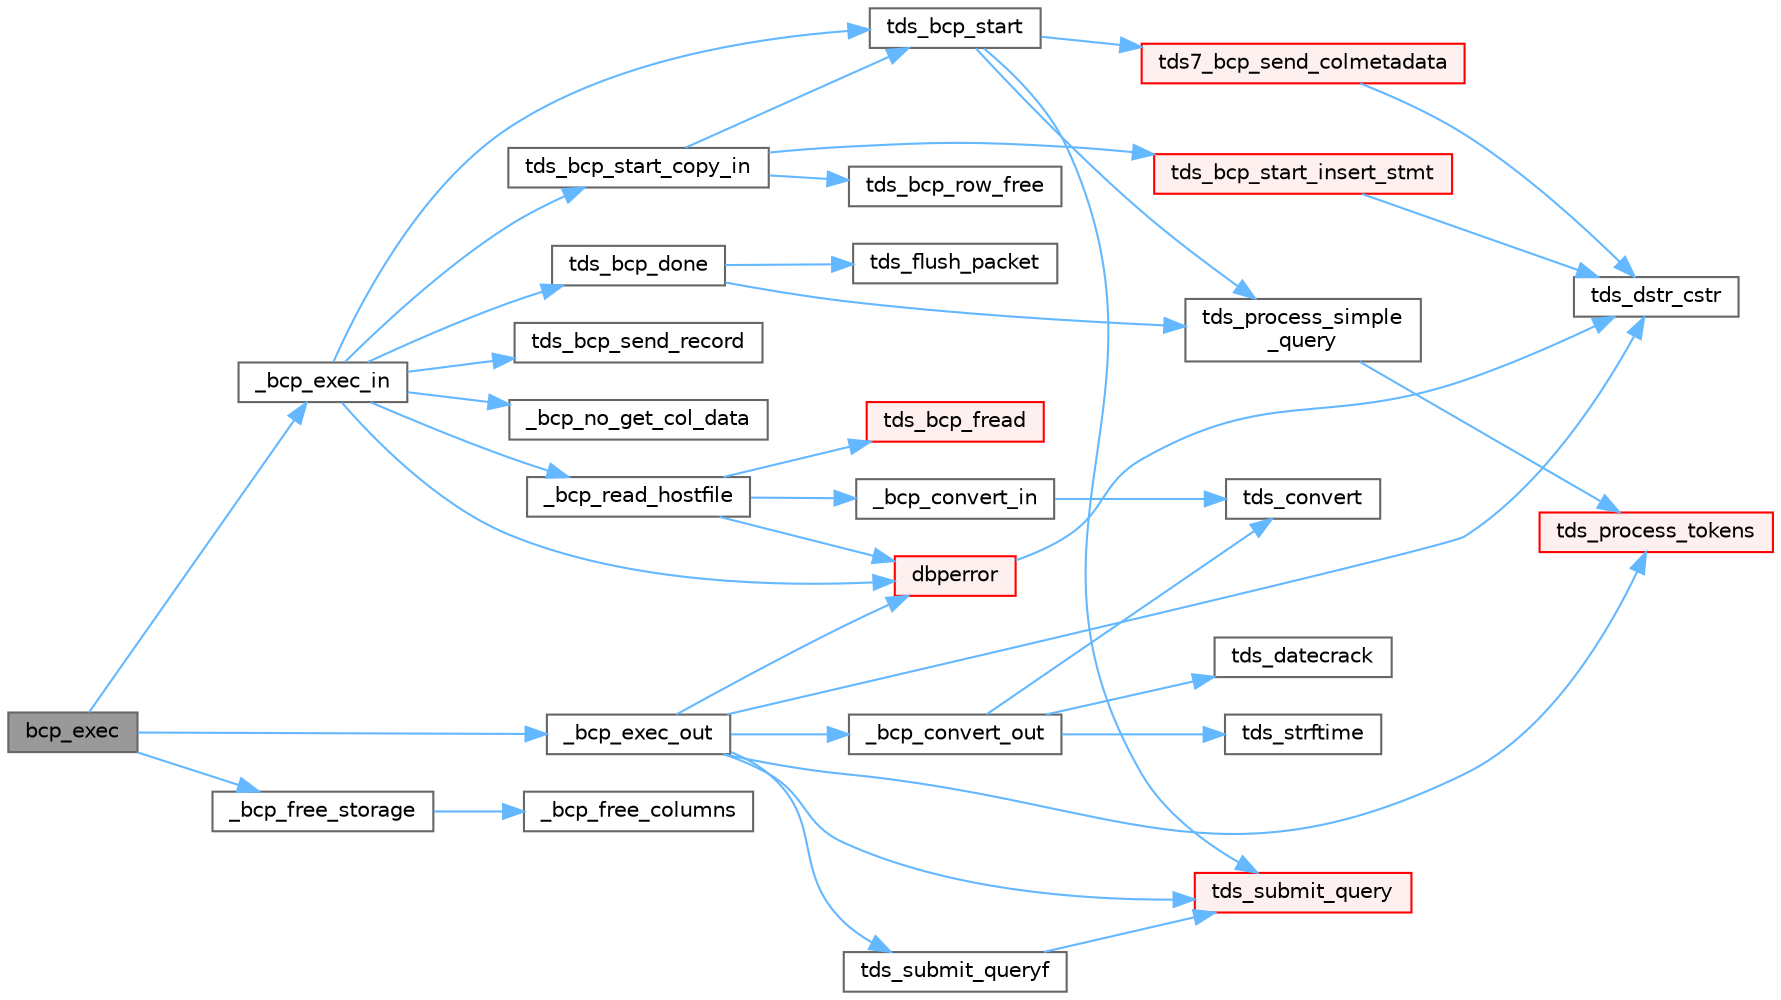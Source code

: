 digraph "bcp_exec"
{
 // LATEX_PDF_SIZE
  bgcolor="transparent";
  edge [fontname=Helvetica,fontsize=10,labelfontname=Helvetica,labelfontsize=10];
  node [fontname=Helvetica,fontsize=10,shape=box,height=0.2,width=0.4];
  rankdir="LR";
  Node1 [id="Node000001",label="bcp_exec",height=0.2,width=0.4,color="gray40", fillcolor="grey60", style="filled", fontcolor="black",tooltip="Write a datafile to a table."];
  Node1 -> Node2 [id="edge1_Node000001_Node000002",color="steelblue1",style="solid",tooltip=" "];
  Node2 [id="Node000002",label="_bcp_exec_in",height=0.2,width=0.4,color="grey40", fillcolor="white", style="filled",URL="$a00566.html#ga7370f1223f13510d6b33e98f2de09fb5",tooltip=" "];
  Node2 -> Node3 [id="edge2_Node000002_Node000003",color="steelblue1",style="solid",tooltip=" "];
  Node3 [id="Node000003",label="_bcp_no_get_col_data",height=0.2,width=0.4,color="grey40", fillcolor="white", style="filled",URL="$a01452.html#ad53f508d8f2177a898f8022736834afd",tooltip="Function to read data from file."];
  Node2 -> Node4 [id="edge3_Node000002_Node000004",color="steelblue1",style="solid",tooltip=" "];
  Node4 [id="Node000004",label="_bcp_read_hostfile",height=0.2,width=0.4,color="grey40", fillcolor="white", style="filled",URL="$a00566.html#ga1b57d952a9d72f375c3296124affa908",tooltip=" "];
  Node4 -> Node5 [id="edge4_Node000004_Node000005",color="steelblue1",style="solid",tooltip=" "];
  Node5 [id="Node000005",label="_bcp_convert_in",height=0.2,width=0.4,color="grey40", fillcolor="white", style="filled",URL="$a01452.html#a4e7740b6f755d7d3f2502a47b7d71a85",tooltip="Convert column for input to a table."];
  Node5 -> Node6 [id="edge5_Node000005_Node000006",color="steelblue1",style="solid",tooltip=" "];
  Node6 [id="Node000006",label="tds_convert",height=0.2,width=0.4,color="grey40", fillcolor="white", style="filled",URL="$a00575.html#gad83c146aa5ba3f1515557d6b5248494a",tooltip="tds_convert convert a type to another."];
  Node4 -> Node7 [id="edge6_Node000004_Node000007",color="steelblue1",style="solid",tooltip=" "];
  Node7 [id="Node000007",label="dbperror",height=0.2,width=0.4,color="red", fillcolor="#FFF0F0", style="filled",URL="$a00569.html#ga302a4ce6559b81808e3be51615cd1b67",tooltip="Call client-installed error handler."];
  Node7 -> Node8 [id="edge7_Node000007_Node000008",color="steelblue1",style="solid",tooltip=" "];
  Node8 [id="Node000008",label="tds_dstr_cstr",height=0.2,width=0.4,color="grey40", fillcolor="white", style="filled",URL="$a00581.html#gac536f0e4d77d3cff5702719362ec1766",tooltip="Returns a C version (NUL terminated string) of dstr."];
  Node4 -> Node10 [id="edge8_Node000004_Node000010",color="steelblue1",style="solid",tooltip=" "];
  Node10 [id="Node000010",label="tds_bcp_fread",height=0.2,width=0.4,color="red", fillcolor="#FFF0F0", style="filled",URL="$a00251.html#a86ac92bd8a3c61a413d27150ec9bc202",tooltip="Read a data file, passing the data through iconv()."];
  Node2 -> Node7 [id="edge9_Node000002_Node000007",color="steelblue1",style="solid",tooltip=" "];
  Node2 -> Node20 [id="edge10_Node000002_Node000020",color="steelblue1",style="solid",tooltip=" "];
  Node20 [id="Node000020",label="tds_bcp_done",height=0.2,width=0.4,color="grey40", fillcolor="white", style="filled",URL="$a00251.html#ade7df2db455b61edc83819ad60edb339",tooltip="Tell we finished sending BCP data to server."];
  Node20 -> Node21 [id="edge11_Node000020_Node000021",color="steelblue1",style="solid",tooltip=" "];
  Node21 [id="Node000021",label="tds_flush_packet",height=0.2,width=0.4,color="grey40", fillcolor="white", style="filled",URL="$a00579.html#ga5feb53554e8917a81bbbc332163a61fb",tooltip="Flush packet to server."];
  Node20 -> Node22 [id="edge12_Node000020_Node000022",color="steelblue1",style="solid",tooltip=" "];
  Node22 [id="Node000022",label="tds_process_simple\l_query",height=0.2,width=0.4,color="grey40", fillcolor="white", style="filled",URL="$a00580.html#gaeeb1562044786ea17bea361ed83e6946",tooltip="Process results for simple query as \"SET TEXTSIZE\" or \"USE dbname\" If the statement returns results,..."];
  Node22 -> Node23 [id="edge13_Node000022_Node000023",color="steelblue1",style="solid",tooltip=" "];
  Node23 [id="Node000023",label="tds_process_tokens",height=0.2,width=0.4,color="red", fillcolor="#FFF0F0", style="filled",URL="$a00580.html#gabfc9de1d1fe718818caf63a4be4035a6",tooltip="process all streams."];
  Node2 -> Node111 [id="edge14_Node000002_Node000111",color="steelblue1",style="solid",tooltip=" "];
  Node111 [id="Node000111",label="tds_bcp_send_record",height=0.2,width=0.4,color="grey40", fillcolor="white", style="filled",URL="$a00251.html#ad9e44450025cbcee1ad81d7e5a2cc099",tooltip="Send one row of data to server."];
  Node2 -> Node112 [id="edge15_Node000002_Node000112",color="steelblue1",style="solid",tooltip=" "];
  Node112 [id="Node000112",label="tds_bcp_start",height=0.2,width=0.4,color="grey40", fillcolor="white", style="filled",URL="$a00251.html#a8208eef2a3974ae1f0cf3c8c8ab011ce",tooltip="Start sending BCP data to server."];
  Node112 -> Node113 [id="edge16_Node000112_Node000113",color="steelblue1",style="solid",tooltip=" "];
  Node113 [id="Node000113",label="tds7_bcp_send_colmetadata",height=0.2,width=0.4,color="red", fillcolor="#FFF0F0", style="filled",URL="$a00251.html#a4daaa551e54dbd978650e2eef89e09ff",tooltip="Send BCP metadata to server."];
  Node113 -> Node8 [id="edge17_Node000113_Node000008",color="steelblue1",style="solid",tooltip=" "];
  Node112 -> Node22 [id="edge18_Node000112_Node000022",color="steelblue1",style="solid",tooltip=" "];
  Node112 -> Node116 [id="edge19_Node000112_Node000116",color="steelblue1",style="solid",tooltip=" "];
  Node116 [id="Node000116",label="tds_submit_query",height=0.2,width=0.4,color="red", fillcolor="#FFF0F0", style="filled",URL="$a00578.html#ga5a29ae7f99d089dc3cea85ec6ee5f3ab",tooltip="Sends a language string to the database server for processing."];
  Node2 -> Node136 [id="edge20_Node000002_Node000136",color="steelblue1",style="solid",tooltip=" "];
  Node136 [id="Node000136",label="tds_bcp_start_copy_in",height=0.2,width=0.4,color="grey40", fillcolor="white", style="filled",URL="$a00251.html#a5eec23828b0610c58de248c4edb53879",tooltip="Start bulk copy to server."];
  Node136 -> Node137 [id="edge21_Node000136_Node000137",color="steelblue1",style="solid",tooltip=" "];
  Node137 [id="Node000137",label="tds_bcp_row_free",height=0.2,width=0.4,color="grey40", fillcolor="white", style="filled",URL="$a00251.html#a7c4f2b050cd1a747604aa305d6877de7",tooltip="Free row data allocated in the result set."];
  Node136 -> Node112 [id="edge22_Node000136_Node000112",color="steelblue1",style="solid",tooltip=" "];
  Node136 -> Node138 [id="edge23_Node000136_Node000138",color="steelblue1",style="solid",tooltip=" "];
  Node138 [id="Node000138",label="tds_bcp_start_insert_stmt",height=0.2,width=0.4,color="red", fillcolor="#FFF0F0", style="filled",URL="$a00251.html#ab4d7e5309152f54613d52c8469a07fd8",tooltip="Prepare the query to be sent to server to request BCP information."];
  Node138 -> Node8 [id="edge24_Node000138_Node000008",color="steelblue1",style="solid",tooltip=" "];
  Node1 -> Node140 [id="edge25_Node000001_Node000140",color="steelblue1",style="solid",tooltip=" "];
  Node140 [id="Node000140",label="_bcp_exec_out",height=0.2,width=0.4,color="grey40", fillcolor="white", style="filled",URL="$a00566.html#gae67546338cb9542a4902aa914f57f314",tooltip=" "];
  Node140 -> Node141 [id="edge26_Node000140_Node000141",color="steelblue1",style="solid",tooltip=" "];
  Node141 [id="Node000141",label="_bcp_convert_out",height=0.2,width=0.4,color="grey40", fillcolor="white", style="filled",URL="$a01452.html#a230fa5b56ae4e3509a69bd266495732b",tooltip="Convert column for output (usually to a file) Conversion is slightly different from input as:"];
  Node141 -> Node6 [id="edge27_Node000141_Node000006",color="steelblue1",style="solid",tooltip=" "];
  Node141 -> Node142 [id="edge28_Node000141_Node000142",color="steelblue1",style="solid",tooltip=" "];
  Node142 [id="Node000142",label="tds_datecrack",height=0.2,width=0.4,color="grey40", fillcolor="white", style="filled",URL="$a00575.html#ga883855e6e3793de6684b21db39c756c4",tooltip="Convert from db date format to a structured date format."];
  Node141 -> Node143 [id="edge29_Node000141_Node000143",color="steelblue1",style="solid",tooltip=" "];
  Node143 [id="Node000143",label="tds_strftime",height=0.2,width=0.4,color="grey40", fillcolor="white", style="filled",URL="$a00575.html#ga8c9652e8b1f3e56a3289fd71b12cee1d",tooltip="format a date string according to an \"extended\" strftime(3) formatting definition."];
  Node140 -> Node7 [id="edge30_Node000140_Node000007",color="steelblue1",style="solid",tooltip=" "];
  Node140 -> Node8 [id="edge31_Node000140_Node000008",color="steelblue1",style="solid",tooltip=" "];
  Node140 -> Node23 [id="edge32_Node000140_Node000023",color="steelblue1",style="solid",tooltip=" "];
  Node140 -> Node116 [id="edge33_Node000140_Node000116",color="steelblue1",style="solid",tooltip=" "];
  Node140 -> Node144 [id="edge34_Node000140_Node000144",color="steelblue1",style="solid",tooltip=" "];
  Node144 [id="Node000144",label="tds_submit_queryf",height=0.2,width=0.4,color="grey40", fillcolor="white", style="filled",URL="$a00578.html#gad695defcbf663b0023851a198206a772",tooltip="Format and submit a query."];
  Node144 -> Node116 [id="edge35_Node000144_Node000116",color="steelblue1",style="solid",tooltip=" "];
  Node1 -> Node145 [id="edge36_Node000001_Node000145",color="steelblue1",style="solid",tooltip=" "];
  Node145 [id="Node000145",label="_bcp_free_storage",height=0.2,width=0.4,color="grey40", fillcolor="white", style="filled",URL="$a00566.html#gaa134c1c3ccc4326e693adb8357272f1d",tooltip=" "];
  Node145 -> Node146 [id="edge37_Node000145_Node000146",color="steelblue1",style="solid",tooltip=" "];
  Node146 [id="Node000146",label="_bcp_free_columns",height=0.2,width=0.4,color="grey40", fillcolor="white", style="filled",URL="$a00566.html#gacf69ac4cbe8e3c3e6ea665e31e5e85b8",tooltip=" "];
}
